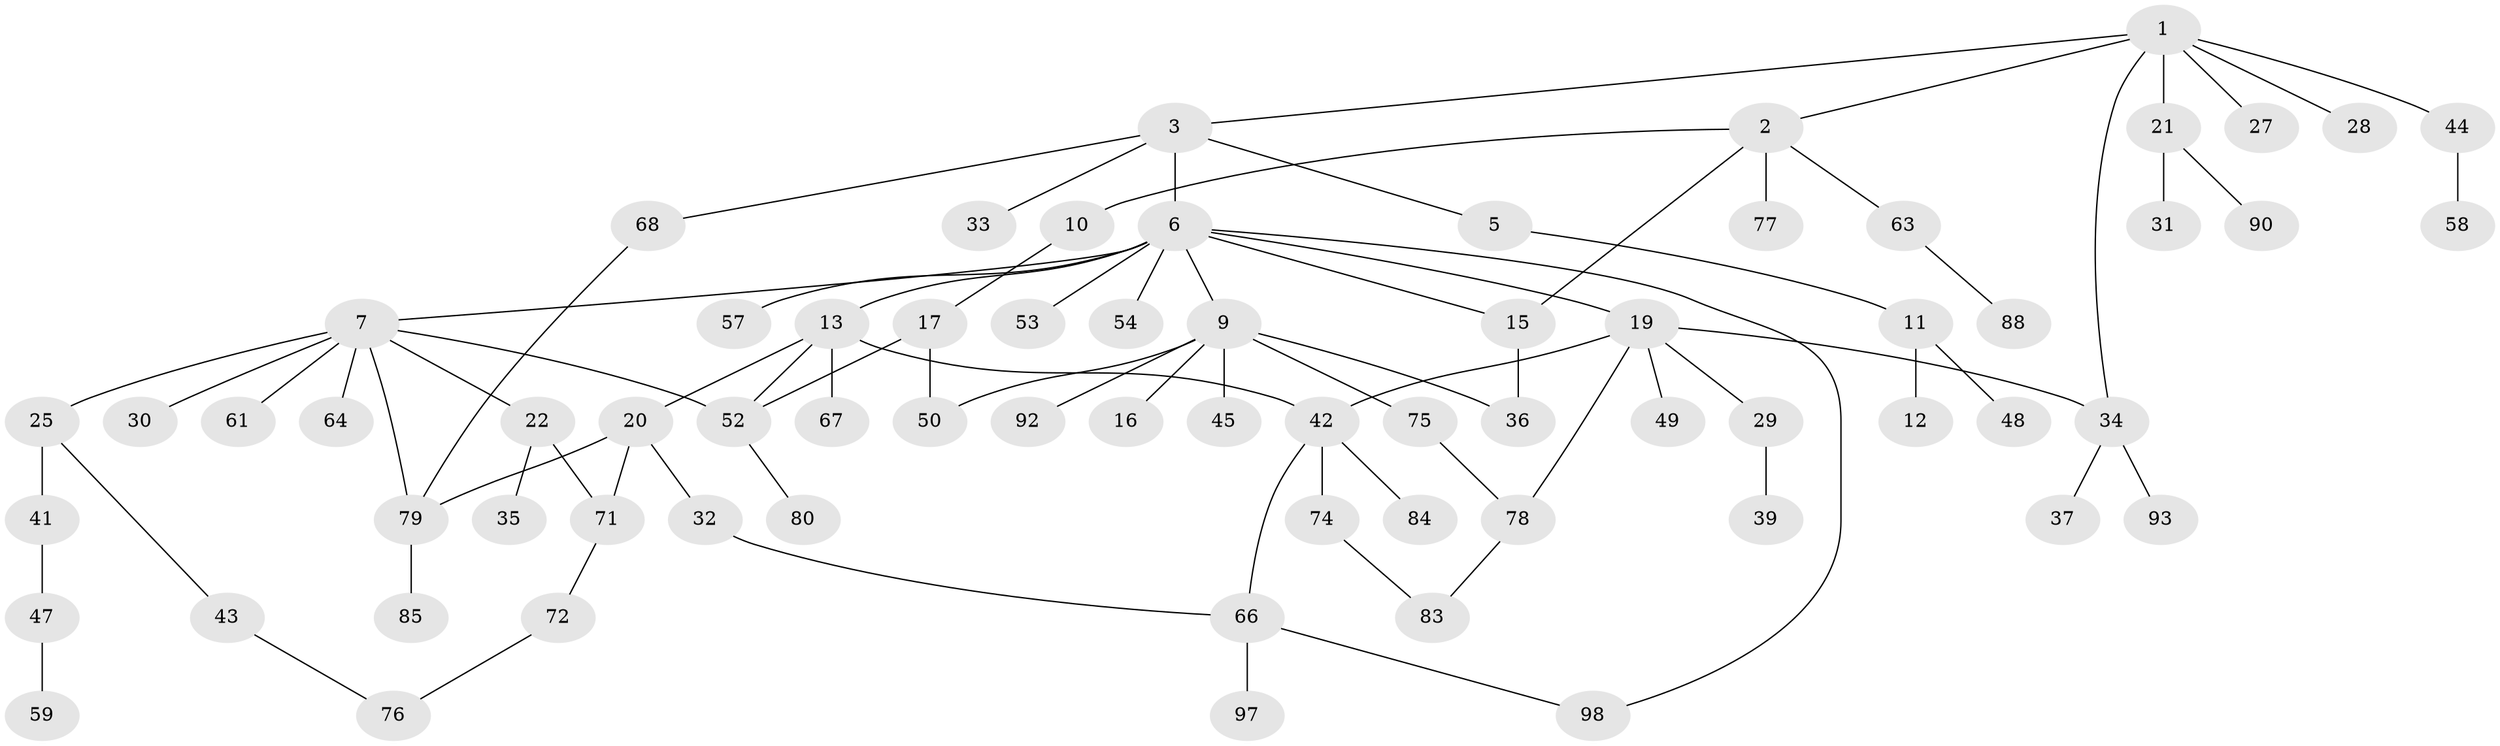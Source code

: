 // Generated by graph-tools (version 1.1) at 2025/51/02/27/25 19:51:40]
// undirected, 70 vertices, 84 edges
graph export_dot {
graph [start="1"]
  node [color=gray90,style=filled];
  1 [super="+8"];
  2 [super="+4"];
  3;
  5;
  6 [super="+24"];
  7 [super="+18"];
  9 [super="+14"];
  10 [super="+26"];
  11 [super="+89"];
  12;
  13 [super="+70"];
  15 [super="+91"];
  16 [super="+38"];
  17 [super="+62"];
  19 [super="+65"];
  20 [super="+46"];
  21 [super="+23"];
  22;
  25;
  27;
  28;
  29;
  30;
  31 [super="+40"];
  32;
  33;
  34 [super="+60"];
  35 [super="+69"];
  36;
  37;
  39;
  41;
  42 [super="+51"];
  43;
  44;
  45;
  47 [super="+55"];
  48 [super="+96"];
  49;
  50 [super="+56"];
  52 [super="+73"];
  53;
  54;
  57 [super="+86"];
  58;
  59;
  61;
  63 [super="+100"];
  64;
  66 [super="+81"];
  67;
  68 [super="+95"];
  71 [super="+87"];
  72;
  74 [super="+101"];
  75 [super="+103"];
  76 [super="+82"];
  77;
  78 [super="+102"];
  79;
  80 [super="+99"];
  83;
  84 [super="+94"];
  85;
  88;
  90;
  92;
  93;
  97;
  98;
  1 -- 2;
  1 -- 3;
  1 -- 21;
  1 -- 34;
  1 -- 27;
  1 -- 28;
  1 -- 44;
  2 -- 10;
  2 -- 15;
  2 -- 63;
  2 -- 77;
  3 -- 5;
  3 -- 6;
  3 -- 33;
  3 -- 68;
  5 -- 11;
  6 -- 7;
  6 -- 9;
  6 -- 13;
  6 -- 19;
  6 -- 54;
  6 -- 57;
  6 -- 98;
  6 -- 53;
  6 -- 15;
  7 -- 25;
  7 -- 52;
  7 -- 61;
  7 -- 64;
  7 -- 22;
  7 -- 30;
  7 -- 79;
  9 -- 16;
  9 -- 36;
  9 -- 45;
  9 -- 75;
  9 -- 92;
  9 -- 50;
  10 -- 17;
  11 -- 12;
  11 -- 48;
  13 -- 20;
  13 -- 42;
  13 -- 67;
  13 -- 52;
  15 -- 36;
  17 -- 50;
  17 -- 52;
  19 -- 29;
  19 -- 49;
  19 -- 78;
  19 -- 42;
  19 -- 34;
  20 -- 32;
  20 -- 79;
  20 -- 71;
  21 -- 31;
  21 -- 90;
  22 -- 35;
  22 -- 71;
  25 -- 41;
  25 -- 43;
  29 -- 39;
  32 -- 66;
  34 -- 37;
  34 -- 93;
  41 -- 47;
  42 -- 74;
  42 -- 84;
  42 -- 66;
  43 -- 76;
  44 -- 58;
  47 -- 59;
  52 -- 80 [weight=2];
  63 -- 88;
  66 -- 98;
  66 -- 97;
  68 -- 79;
  71 -- 72;
  72 -- 76;
  74 -- 83;
  75 -- 78;
  78 -- 83;
  79 -- 85;
}

